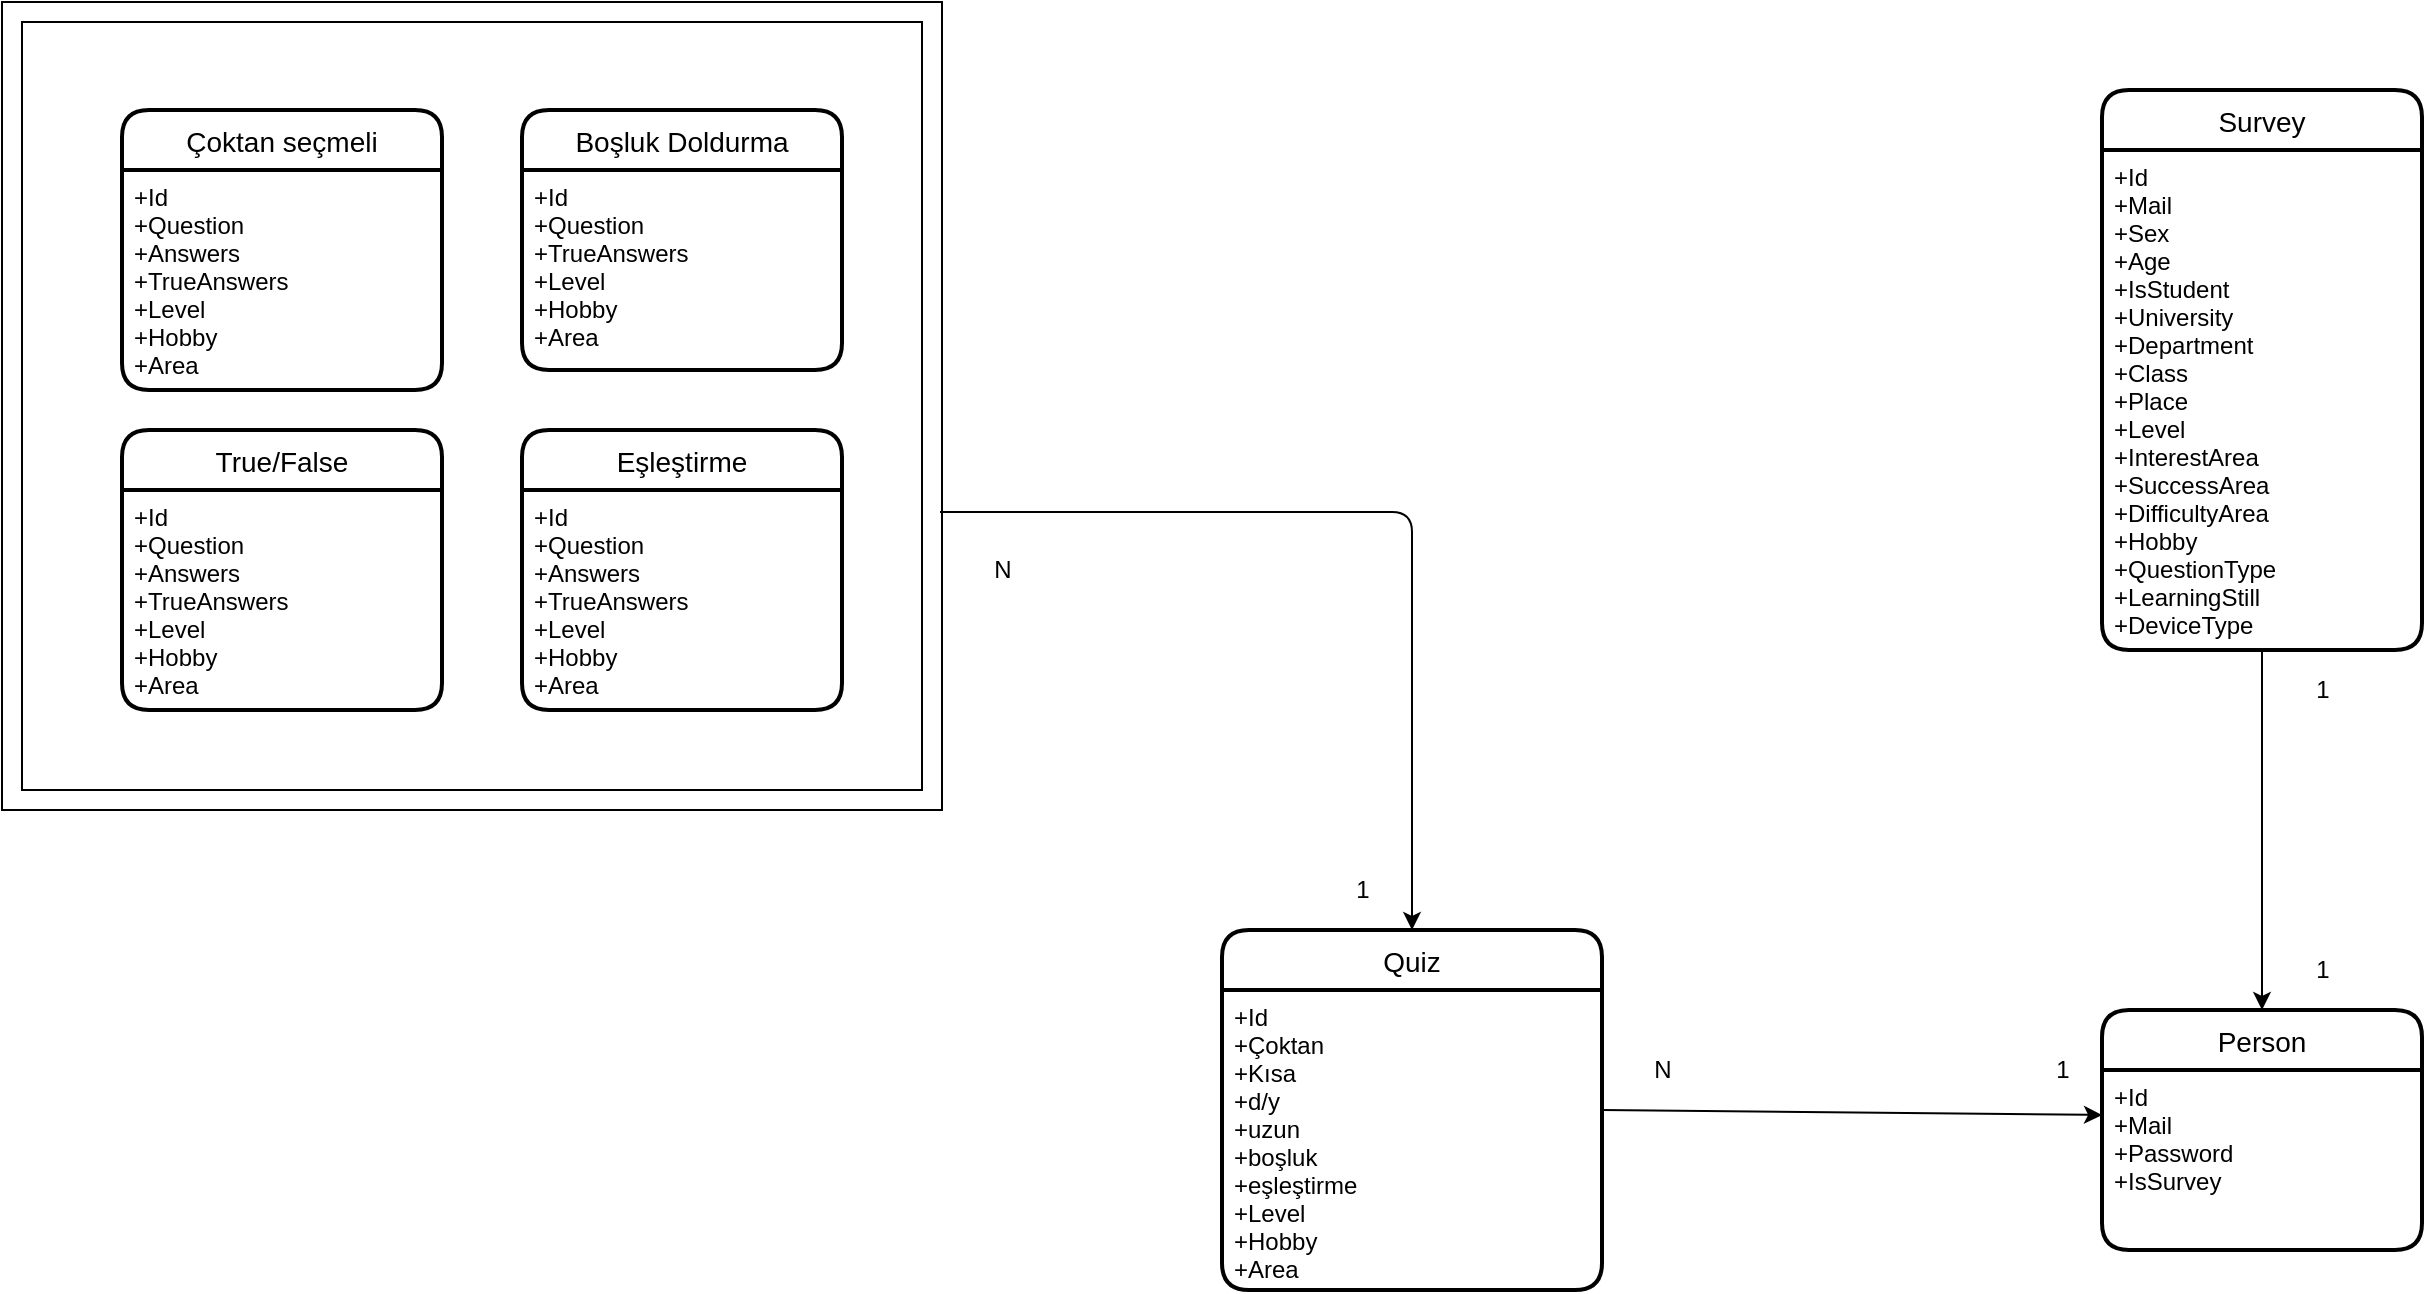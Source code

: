 <mxfile version="14.4.4" type="github">
  <diagram id="C5RBs43oDa-KdzZeNtuy" name="Page-1">
    <mxGraphModel dx="1382" dy="1971" grid="1" gridSize="10" guides="1" tooltips="1" connect="1" arrows="1" fold="1" page="1" pageScale="1" pageWidth="827" pageHeight="1169" math="0" shadow="0">
      <root>
        <mxCell id="WIyWlLk6GJQsqaUBKTNV-0" />
        <mxCell id="WIyWlLk6GJQsqaUBKTNV-1" parent="WIyWlLk6GJQsqaUBKTNV-0" />
        <mxCell id="V-I4ZGH9oPwpbEzWstbQ-2" value="Person" style="swimlane;childLayout=stackLayout;horizontal=1;startSize=30;horizontalStack=0;rounded=1;fontSize=14;fontStyle=0;strokeWidth=2;resizeParent=0;resizeLast=1;shadow=0;dashed=0;align=center;" parent="WIyWlLk6GJQsqaUBKTNV-1" vertex="1">
          <mxGeometry x="1100" y="-440" width="160" height="120" as="geometry" />
        </mxCell>
        <mxCell id="V-I4ZGH9oPwpbEzWstbQ-3" value="+Id&#xa;+Mail&#xa;+Password&#xa;+IsSurvey" style="align=left;strokeColor=none;fillColor=none;spacingLeft=4;fontSize=12;verticalAlign=top;resizable=0;rotatable=0;part=1;" parent="V-I4ZGH9oPwpbEzWstbQ-2" vertex="1">
          <mxGeometry y="30" width="160" height="90" as="geometry" />
        </mxCell>
        <mxCell id="V-I4ZGH9oPwpbEzWstbQ-7" value="Survey" style="swimlane;childLayout=stackLayout;horizontal=1;startSize=30;horizontalStack=0;rounded=1;fontSize=14;fontStyle=0;strokeWidth=2;resizeParent=0;resizeLast=1;shadow=0;dashed=0;align=center;" parent="WIyWlLk6GJQsqaUBKTNV-1" vertex="1">
          <mxGeometry x="1100" y="-900" width="160" height="280" as="geometry" />
        </mxCell>
        <mxCell id="V-I4ZGH9oPwpbEzWstbQ-8" value="+Id&#xa;+Mail&#xa;+Sex&#xa;+Age&#xa;+IsStudent&#xa;+University&#xa;+Department&#xa;+Class&#xa;+Place&#xa;+Level&#xa;+InterestArea&#xa;+SuccessArea&#xa;+DifficultyArea&#xa;+Hobby&#xa;+QuestionType&#xa;+LearningStill&#xa;+DeviceType" style="align=left;strokeColor=none;fillColor=none;spacingLeft=4;fontSize=12;verticalAlign=top;resizable=0;rotatable=0;part=1;" parent="V-I4ZGH9oPwpbEzWstbQ-7" vertex="1">
          <mxGeometry y="30" width="160" height="250" as="geometry" />
        </mxCell>
        <mxCell id="V-I4ZGH9oPwpbEzWstbQ-10" value="Çoktan seçmeli" style="swimlane;childLayout=stackLayout;horizontal=1;startSize=30;horizontalStack=0;rounded=1;fontSize=14;fontStyle=0;strokeWidth=2;resizeParent=0;resizeLast=1;shadow=0;dashed=0;align=center;" parent="WIyWlLk6GJQsqaUBKTNV-1" vertex="1">
          <mxGeometry x="110" y="-890" width="160" height="140" as="geometry" />
        </mxCell>
        <mxCell id="V-I4ZGH9oPwpbEzWstbQ-11" value="+Id&#xa;+Question&#xa;+Answers&#xa;+TrueAnswers&#xa;+Level&#xa;+Hobby&#xa;+Area" style="align=left;strokeColor=none;fillColor=none;spacingLeft=4;fontSize=12;verticalAlign=top;resizable=0;rotatable=0;part=1;" parent="V-I4ZGH9oPwpbEzWstbQ-10" vertex="1">
          <mxGeometry y="30" width="160" height="110" as="geometry" />
        </mxCell>
        <mxCell id="V-I4ZGH9oPwpbEzWstbQ-14" value="True/False" style="swimlane;childLayout=stackLayout;horizontal=1;startSize=30;horizontalStack=0;rounded=1;fontSize=14;fontStyle=0;strokeWidth=2;resizeParent=0;resizeLast=1;shadow=0;dashed=0;align=center;" parent="WIyWlLk6GJQsqaUBKTNV-1" vertex="1">
          <mxGeometry x="110" y="-730" width="160" height="140" as="geometry" />
        </mxCell>
        <mxCell id="V-I4ZGH9oPwpbEzWstbQ-15" value="+Id&#xa;+Question&#xa;+Answers&#xa;+TrueAnswers&#xa;+Level&#xa;+Hobby&#xa;+Area" style="align=left;strokeColor=none;fillColor=none;spacingLeft=4;fontSize=12;verticalAlign=top;resizable=0;rotatable=0;part=1;" parent="V-I4ZGH9oPwpbEzWstbQ-14" vertex="1">
          <mxGeometry y="30" width="160" height="110" as="geometry" />
        </mxCell>
        <mxCell id="V-I4ZGH9oPwpbEzWstbQ-18" value="Boşluk Doldurma" style="swimlane;childLayout=stackLayout;horizontal=1;startSize=30;horizontalStack=0;rounded=1;fontSize=14;fontStyle=0;strokeWidth=2;resizeParent=0;resizeLast=1;shadow=0;dashed=0;align=center;" parent="WIyWlLk6GJQsqaUBKTNV-1" vertex="1">
          <mxGeometry x="310" y="-890" width="160" height="130" as="geometry" />
        </mxCell>
        <mxCell id="V-I4ZGH9oPwpbEzWstbQ-19" value="+Id&#xa;+Question&#xa;+TrueAnswers&#xa;+Level&#xa;+Hobby&#xa;+Area" style="align=left;strokeColor=none;fillColor=none;spacingLeft=4;fontSize=12;verticalAlign=top;resizable=0;rotatable=0;part=1;" parent="V-I4ZGH9oPwpbEzWstbQ-18" vertex="1">
          <mxGeometry y="30" width="160" height="100" as="geometry" />
        </mxCell>
        <mxCell id="V-I4ZGH9oPwpbEzWstbQ-20" value="Eşleştirme" style="swimlane;childLayout=stackLayout;horizontal=1;startSize=30;horizontalStack=0;rounded=1;fontSize=14;fontStyle=0;strokeWidth=2;resizeParent=0;resizeLast=1;shadow=0;dashed=0;align=center;" parent="WIyWlLk6GJQsqaUBKTNV-1" vertex="1">
          <mxGeometry x="310" y="-730" width="160" height="140" as="geometry" />
        </mxCell>
        <mxCell id="V-I4ZGH9oPwpbEzWstbQ-21" value="+Id&#xa;+Question&#xa;+Answers&#xa;+TrueAnswers&#xa;+Level&#xa;+Hobby&#xa;+Area" style="align=left;strokeColor=none;fillColor=none;spacingLeft=4;fontSize=12;verticalAlign=top;resizable=0;rotatable=0;part=1;" parent="V-I4ZGH9oPwpbEzWstbQ-20" vertex="1">
          <mxGeometry y="30" width="160" height="110" as="geometry" />
        </mxCell>
        <mxCell id="V-I4ZGH9oPwpbEzWstbQ-24" value="Quiz" style="swimlane;childLayout=stackLayout;horizontal=1;startSize=30;horizontalStack=0;rounded=1;fontSize=14;fontStyle=0;strokeWidth=2;resizeParent=0;resizeLast=1;shadow=0;dashed=0;align=center;" parent="WIyWlLk6GJQsqaUBKTNV-1" vertex="1">
          <mxGeometry x="660" y="-480" width="190" height="180" as="geometry" />
        </mxCell>
        <mxCell id="V-I4ZGH9oPwpbEzWstbQ-25" value="+Id&#xa;+Çoktan&#xa;+Kısa&#xa;+d/y&#xa;+uzun&#xa;+boşluk&#xa;+eşleştirme&#xa;+Level&#xa;+Hobby&#xa;+Area" style="align=left;strokeColor=none;fillColor=none;spacingLeft=4;fontSize=12;verticalAlign=top;resizable=0;rotatable=0;part=1;" parent="V-I4ZGH9oPwpbEzWstbQ-24" vertex="1">
          <mxGeometry y="30" width="190" height="150" as="geometry" />
        </mxCell>
        <mxCell id="l9XtbRPQ38WQuQQ46bjG-1" value="" style="verticalLabelPosition=bottom;verticalAlign=top;html=1;shape=mxgraph.basic.frame;dx=10;" vertex="1" parent="WIyWlLk6GJQsqaUBKTNV-1">
          <mxGeometry x="50" y="-944" width="470" height="404" as="geometry" />
        </mxCell>
        <mxCell id="l9XtbRPQ38WQuQQ46bjG-2" value="" style="endArrow=classic;html=1;entryX=0.5;entryY=0;entryDx=0;entryDy=0;" edge="1" parent="WIyWlLk6GJQsqaUBKTNV-1" target="V-I4ZGH9oPwpbEzWstbQ-24">
          <mxGeometry width="50" height="50" relative="1" as="geometry">
            <mxPoint x="519" y="-689" as="sourcePoint" />
            <mxPoint x="970" y="-370" as="targetPoint" />
            <Array as="points">
              <mxPoint x="755" y="-689" />
            </Array>
          </mxGeometry>
        </mxCell>
        <mxCell id="l9XtbRPQ38WQuQQ46bjG-5" value="N" style="text;html=1;align=center;verticalAlign=middle;resizable=0;points=[];autosize=1;" vertex="1" parent="WIyWlLk6GJQsqaUBKTNV-1">
          <mxGeometry x="540" y="-670" width="20" height="20" as="geometry" />
        </mxCell>
        <mxCell id="l9XtbRPQ38WQuQQ46bjG-6" value="1" style="text;html=1;align=center;verticalAlign=middle;resizable=0;points=[];autosize=1;" vertex="1" parent="WIyWlLk6GJQsqaUBKTNV-1">
          <mxGeometry x="720" y="-510" width="20" height="20" as="geometry" />
        </mxCell>
        <mxCell id="l9XtbRPQ38WQuQQ46bjG-7" value="N" style="text;html=1;align=center;verticalAlign=middle;resizable=0;points=[];autosize=1;" vertex="1" parent="WIyWlLk6GJQsqaUBKTNV-1">
          <mxGeometry x="870" y="-420" width="20" height="20" as="geometry" />
        </mxCell>
        <mxCell id="l9XtbRPQ38WQuQQ46bjG-9" value="1" style="text;html=1;align=center;verticalAlign=middle;resizable=0;points=[];autosize=1;" vertex="1" parent="WIyWlLk6GJQsqaUBKTNV-1">
          <mxGeometry x="1200" y="-470" width="20" height="20" as="geometry" />
        </mxCell>
        <mxCell id="l9XtbRPQ38WQuQQ46bjG-10" value="1" style="text;html=1;align=center;verticalAlign=middle;resizable=0;points=[];autosize=1;" vertex="1" parent="WIyWlLk6GJQsqaUBKTNV-1">
          <mxGeometry x="1200" y="-610" width="20" height="20" as="geometry" />
        </mxCell>
        <mxCell id="l9XtbRPQ38WQuQQ46bjG-11" value="" style="endArrow=classic;html=1;exitX=1;exitY=0.5;exitDx=0;exitDy=0;entryX=0;entryY=0.25;entryDx=0;entryDy=0;" edge="1" parent="WIyWlLk6GJQsqaUBKTNV-1" source="V-I4ZGH9oPwpbEzWstbQ-24" target="V-I4ZGH9oPwpbEzWstbQ-3">
          <mxGeometry width="50" height="50" relative="1" as="geometry">
            <mxPoint x="1040" y="-200" as="sourcePoint" />
            <mxPoint x="1090" y="-250" as="targetPoint" />
          </mxGeometry>
        </mxCell>
        <mxCell id="l9XtbRPQ38WQuQQ46bjG-13" value="1" style="text;html=1;align=center;verticalAlign=middle;resizable=0;points=[];autosize=1;" vertex="1" parent="WIyWlLk6GJQsqaUBKTNV-1">
          <mxGeometry x="1070" y="-420" width="20" height="20" as="geometry" />
        </mxCell>
        <mxCell id="l9XtbRPQ38WQuQQ46bjG-15" value="" style="endArrow=classic;html=1;entryX=0.5;entryY=0;entryDx=0;entryDy=0;exitX=0.5;exitY=1;exitDx=0;exitDy=0;" edge="1" parent="WIyWlLk6GJQsqaUBKTNV-1" source="V-I4ZGH9oPwpbEzWstbQ-8" target="V-I4ZGH9oPwpbEzWstbQ-2">
          <mxGeometry width="50" height="50" relative="1" as="geometry">
            <mxPoint x="970" y="-420" as="sourcePoint" />
            <mxPoint x="1020" y="-470" as="targetPoint" />
          </mxGeometry>
        </mxCell>
      </root>
    </mxGraphModel>
  </diagram>
</mxfile>
